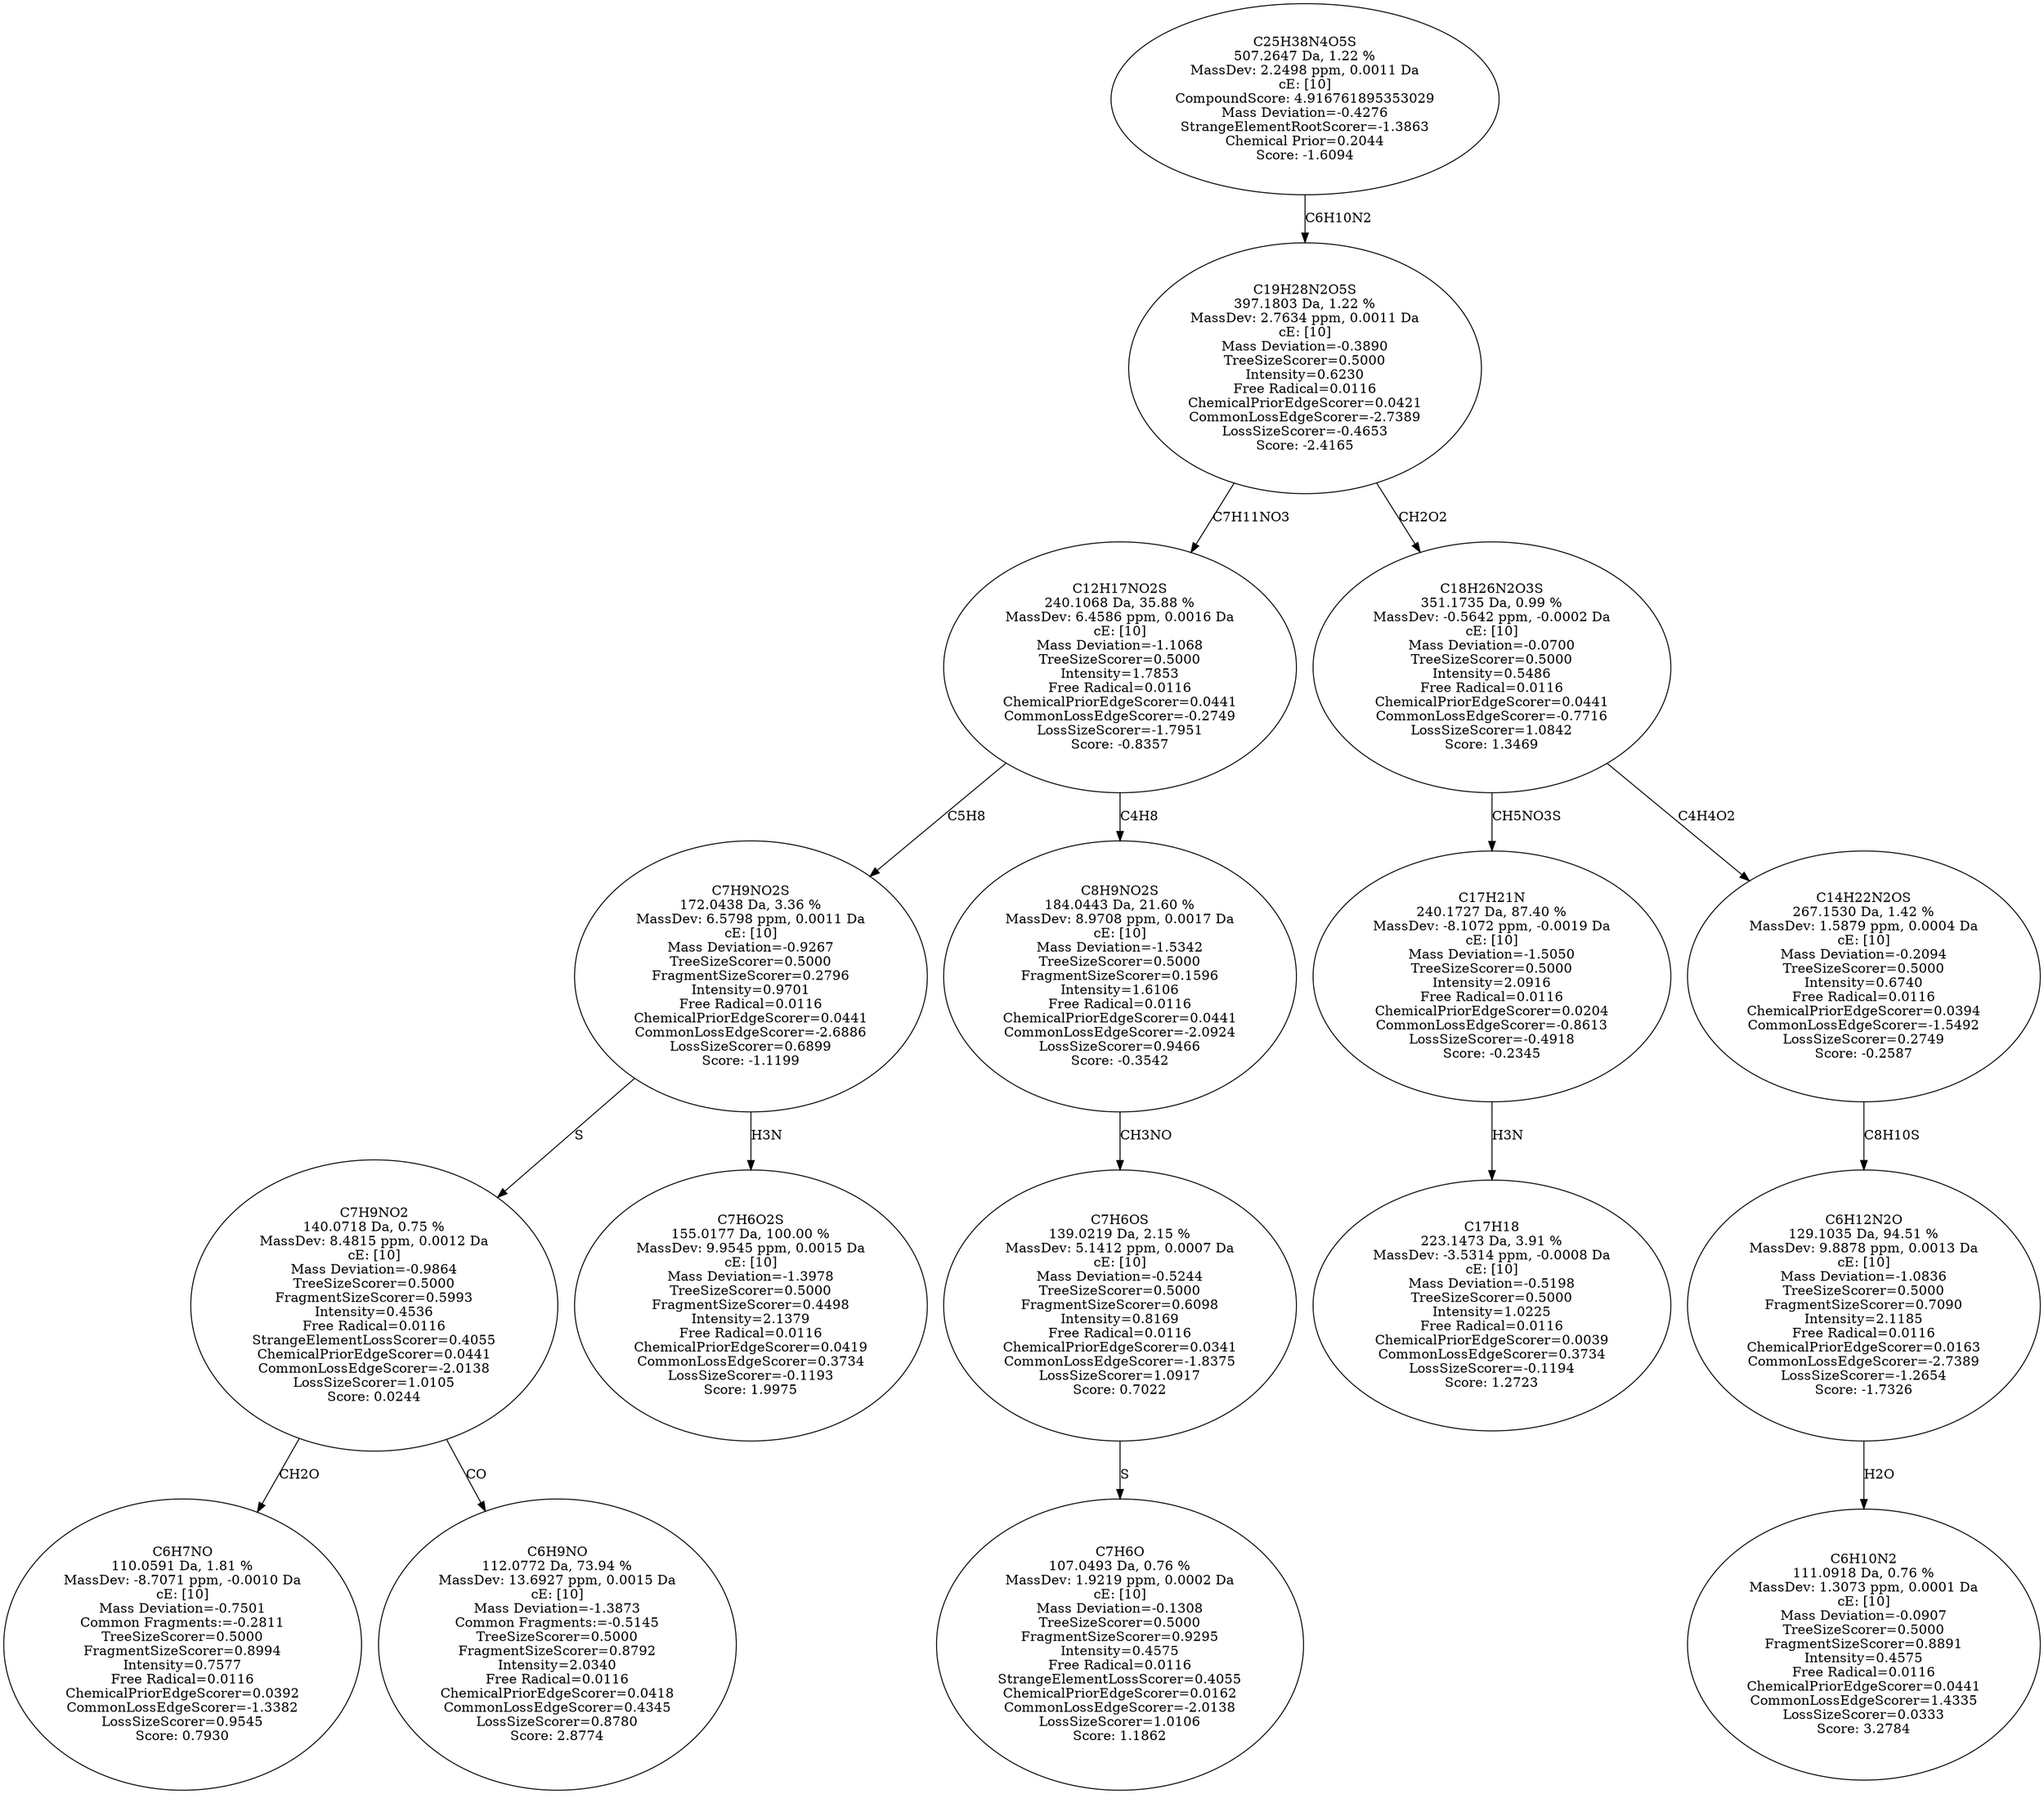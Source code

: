 strict digraph {
v1 [label="C6H7NO\n110.0591 Da, 1.81 %\nMassDev: -8.7071 ppm, -0.0010 Da\ncE: [10]\nMass Deviation=-0.7501\nCommon Fragments:=-0.2811\nTreeSizeScorer=0.5000\nFragmentSizeScorer=0.8994\nIntensity=0.7577\nFree Radical=0.0116\nChemicalPriorEdgeScorer=0.0392\nCommonLossEdgeScorer=-1.3382\nLossSizeScorer=0.9545\nScore: 0.7930"];
v2 [label="C6H9NO\n112.0772 Da, 73.94 %\nMassDev: 13.6927 ppm, 0.0015 Da\ncE: [10]\nMass Deviation=-1.3873\nCommon Fragments:=-0.5145\nTreeSizeScorer=0.5000\nFragmentSizeScorer=0.8792\nIntensity=2.0340\nFree Radical=0.0116\nChemicalPriorEdgeScorer=0.0418\nCommonLossEdgeScorer=0.4345\nLossSizeScorer=0.8780\nScore: 2.8774"];
v3 [label="C7H9NO2\n140.0718 Da, 0.75 %\nMassDev: 8.4815 ppm, 0.0012 Da\ncE: [10]\nMass Deviation=-0.9864\nTreeSizeScorer=0.5000\nFragmentSizeScorer=0.5993\nIntensity=0.4536\nFree Radical=0.0116\nStrangeElementLossScorer=0.4055\nChemicalPriorEdgeScorer=0.0441\nCommonLossEdgeScorer=-2.0138\nLossSizeScorer=1.0105\nScore: 0.0244"];
v4 [label="C7H6O2S\n155.0177 Da, 100.00 %\nMassDev: 9.9545 ppm, 0.0015 Da\ncE: [10]\nMass Deviation=-1.3978\nTreeSizeScorer=0.5000\nFragmentSizeScorer=0.4498\nIntensity=2.1379\nFree Radical=0.0116\nChemicalPriorEdgeScorer=0.0419\nCommonLossEdgeScorer=0.3734\nLossSizeScorer=-0.1193\nScore: 1.9975"];
v5 [label="C7H9NO2S\n172.0438 Da, 3.36 %\nMassDev: 6.5798 ppm, 0.0011 Da\ncE: [10]\nMass Deviation=-0.9267\nTreeSizeScorer=0.5000\nFragmentSizeScorer=0.2796\nIntensity=0.9701\nFree Radical=0.0116\nChemicalPriorEdgeScorer=0.0441\nCommonLossEdgeScorer=-2.6886\nLossSizeScorer=0.6899\nScore: -1.1199"];
v6 [label="C7H6O\n107.0493 Da, 0.76 %\nMassDev: 1.9219 ppm, 0.0002 Da\ncE: [10]\nMass Deviation=-0.1308\nTreeSizeScorer=0.5000\nFragmentSizeScorer=0.9295\nIntensity=0.4575\nFree Radical=0.0116\nStrangeElementLossScorer=0.4055\nChemicalPriorEdgeScorer=0.0162\nCommonLossEdgeScorer=-2.0138\nLossSizeScorer=1.0106\nScore: 1.1862"];
v7 [label="C7H6OS\n139.0219 Da, 2.15 %\nMassDev: 5.1412 ppm, 0.0007 Da\ncE: [10]\nMass Deviation=-0.5244\nTreeSizeScorer=0.5000\nFragmentSizeScorer=0.6098\nIntensity=0.8169\nFree Radical=0.0116\nChemicalPriorEdgeScorer=0.0341\nCommonLossEdgeScorer=-1.8375\nLossSizeScorer=1.0917\nScore: 0.7022"];
v8 [label="C8H9NO2S\n184.0443 Da, 21.60 %\nMassDev: 8.9708 ppm, 0.0017 Da\ncE: [10]\nMass Deviation=-1.5342\nTreeSizeScorer=0.5000\nFragmentSizeScorer=0.1596\nIntensity=1.6106\nFree Radical=0.0116\nChemicalPriorEdgeScorer=0.0441\nCommonLossEdgeScorer=-2.0924\nLossSizeScorer=0.9466\nScore: -0.3542"];
v9 [label="C12H17NO2S\n240.1068 Da, 35.88 %\nMassDev: 6.4586 ppm, 0.0016 Da\ncE: [10]\nMass Deviation=-1.1068\nTreeSizeScorer=0.5000\nIntensity=1.7853\nFree Radical=0.0116\nChemicalPriorEdgeScorer=0.0441\nCommonLossEdgeScorer=-0.2749\nLossSizeScorer=-1.7951\nScore: -0.8357"];
v10 [label="C17H18\n223.1473 Da, 3.91 %\nMassDev: -3.5314 ppm, -0.0008 Da\ncE: [10]\nMass Deviation=-0.5198\nTreeSizeScorer=0.5000\nIntensity=1.0225\nFree Radical=0.0116\nChemicalPriorEdgeScorer=0.0039\nCommonLossEdgeScorer=0.3734\nLossSizeScorer=-0.1194\nScore: 1.2723"];
v11 [label="C17H21N\n240.1727 Da, 87.40 %\nMassDev: -8.1072 ppm, -0.0019 Da\ncE: [10]\nMass Deviation=-1.5050\nTreeSizeScorer=0.5000\nIntensity=2.0916\nFree Radical=0.0116\nChemicalPriorEdgeScorer=0.0204\nCommonLossEdgeScorer=-0.8613\nLossSizeScorer=-0.4918\nScore: -0.2345"];
v12 [label="C6H10N2\n111.0918 Da, 0.76 %\nMassDev: 1.3073 ppm, 0.0001 Da\ncE: [10]\nMass Deviation=-0.0907\nTreeSizeScorer=0.5000\nFragmentSizeScorer=0.8891\nIntensity=0.4575\nFree Radical=0.0116\nChemicalPriorEdgeScorer=0.0441\nCommonLossEdgeScorer=1.4335\nLossSizeScorer=0.0333\nScore: 3.2784"];
v13 [label="C6H12N2O\n129.1035 Da, 94.51 %\nMassDev: 9.8878 ppm, 0.0013 Da\ncE: [10]\nMass Deviation=-1.0836\nTreeSizeScorer=0.5000\nFragmentSizeScorer=0.7090\nIntensity=2.1185\nFree Radical=0.0116\nChemicalPriorEdgeScorer=0.0163\nCommonLossEdgeScorer=-2.7389\nLossSizeScorer=-1.2654\nScore: -1.7326"];
v14 [label="C14H22N2OS\n267.1530 Da, 1.42 %\nMassDev: 1.5879 ppm, 0.0004 Da\ncE: [10]\nMass Deviation=-0.2094\nTreeSizeScorer=0.5000\nIntensity=0.6740\nFree Radical=0.0116\nChemicalPriorEdgeScorer=0.0394\nCommonLossEdgeScorer=-1.5492\nLossSizeScorer=0.2749\nScore: -0.2587"];
v15 [label="C18H26N2O3S\n351.1735 Da, 0.99 %\nMassDev: -0.5642 ppm, -0.0002 Da\ncE: [10]\nMass Deviation=-0.0700\nTreeSizeScorer=0.5000\nIntensity=0.5486\nFree Radical=0.0116\nChemicalPriorEdgeScorer=0.0441\nCommonLossEdgeScorer=-0.7716\nLossSizeScorer=1.0842\nScore: 1.3469"];
v16 [label="C19H28N2O5S\n397.1803 Da, 1.22 %\nMassDev: 2.7634 ppm, 0.0011 Da\ncE: [10]\nMass Deviation=-0.3890\nTreeSizeScorer=0.5000\nIntensity=0.6230\nFree Radical=0.0116\nChemicalPriorEdgeScorer=0.0421\nCommonLossEdgeScorer=-2.7389\nLossSizeScorer=-0.4653\nScore: -2.4165"];
v17 [label="C25H38N4O5S\n507.2647 Da, 1.22 %\nMassDev: 2.2498 ppm, 0.0011 Da\ncE: [10]\nCompoundScore: 4.916761895353029\nMass Deviation=-0.4276\nStrangeElementRootScorer=-1.3863\nChemical Prior=0.2044\nScore: -1.6094"];
v3 -> v1 [label="CH2O"];
v3 -> v2 [label="CO"];
v5 -> v3 [label="S"];
v5 -> v4 [label="H3N"];
v9 -> v5 [label="C5H8"];
v7 -> v6 [label="S"];
v8 -> v7 [label="CH3NO"];
v9 -> v8 [label="C4H8"];
v16 -> v9 [label="C7H11NO3"];
v11 -> v10 [label="H3N"];
v15 -> v11 [label="CH5NO3S"];
v13 -> v12 [label="H2O"];
v14 -> v13 [label="C8H10S"];
v15 -> v14 [label="C4H4O2"];
v16 -> v15 [label="CH2O2"];
v17 -> v16 [label="C6H10N2"];
}
